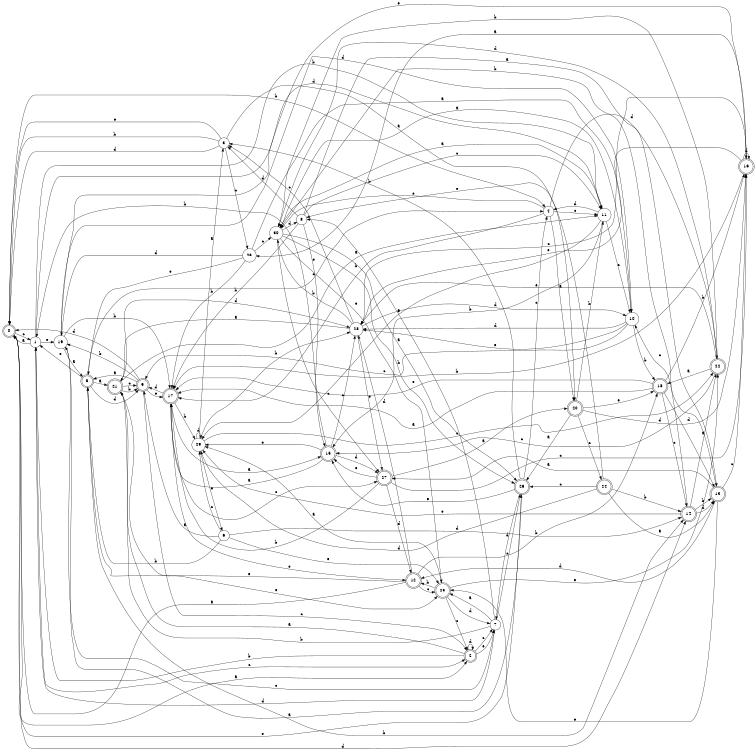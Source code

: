 digraph n25_10 {
__start0 [label="" shape="none"];

rankdir=LR;
size="8,5";

s0 [style="rounded,filled", color="black", fillcolor="white" shape="doublecircle", label="0"];
s1 [style="filled", color="black", fillcolor="white" shape="circle", label="1"];
s2 [style="rounded,filled", color="black", fillcolor="white" shape="doublecircle", label="2"];
s3 [style="filled", color="black", fillcolor="white" shape="circle", label="3"];
s4 [style="filled", color="black", fillcolor="white" shape="circle", label="4"];
s5 [style="rounded,filled", color="black", fillcolor="white" shape="doublecircle", label="5"];
s6 [style="filled", color="black", fillcolor="white" shape="circle", label="6"];
s7 [style="filled", color="black", fillcolor="white" shape="circle", label="7"];
s8 [style="filled", color="black", fillcolor="white" shape="circle", label="8"];
s9 [style="rounded,filled", color="black", fillcolor="white" shape="doublecircle", label="9"];
s10 [style="filled", color="black", fillcolor="white" shape="circle", label="10"];
s11 [style="filled", color="black", fillcolor="white" shape="circle", label="11"];
s12 [style="rounded,filled", color="black", fillcolor="white" shape="doublecircle", label="12"];
s13 [style="rounded,filled", color="black", fillcolor="white" shape="doublecircle", label="13"];
s14 [style="rounded,filled", color="black", fillcolor="white" shape="doublecircle", label="14"];
s15 [style="rounded,filled", color="black", fillcolor="white" shape="doublecircle", label="15"];
s16 [style="rounded,filled", color="black", fillcolor="white" shape="doublecircle", label="16"];
s17 [style="rounded,filled", color="black", fillcolor="white" shape="doublecircle", label="17"];
s18 [style="rounded,filled", color="black", fillcolor="white" shape="doublecircle", label="18"];
s19 [style="filled", color="black", fillcolor="white" shape="circle", label="19"];
s20 [style="rounded,filled", color="black", fillcolor="white" shape="doublecircle", label="20"];
s21 [style="rounded,filled", color="black", fillcolor="white" shape="doublecircle", label="21"];
s22 [style="rounded,filled", color="black", fillcolor="white" shape="doublecircle", label="22"];
s23 [style="filled", color="black", fillcolor="white" shape="circle", label="23"];
s24 [style="rounded,filled", color="black", fillcolor="white" shape="doublecircle", label="24"];
s25 [style="rounded,filled", color="black", fillcolor="white" shape="doublecircle", label="25"];
s26 [style="rounded,filled", color="black", fillcolor="white" shape="doublecircle", label="26"];
s27 [style="rounded,filled", color="black", fillcolor="white" shape="doublecircle", label="27"];
s28 [style="filled", color="black", fillcolor="white" shape="circle", label="28"];
s29 [style="filled", color="black", fillcolor="white" shape="circle", label="29"];
s30 [style="filled", color="black", fillcolor="white" shape="circle", label="30"];
s0 -> s2 [label="a"];
s0 -> s4 [label="b"];
s0 -> s1 [label="c"];
s0 -> s14 [label="d"];
s0 -> s26 [label="e"];
s1 -> s0 [label="a"];
s1 -> s11 [label="b"];
s1 -> s2 [label="c"];
s1 -> s11 [label="d"];
s1 -> s19 [label="e"];
s2 -> s21 [label="a"];
s2 -> s1 [label="b"];
s2 -> s7 [label="c"];
s2 -> s2 [label="d"];
s2 -> s7 [label="e"];
s3 -> s20 [label="a"];
s3 -> s0 [label="b"];
s3 -> s23 [label="c"];
s3 -> s0 [label="d"];
s3 -> s0 [label="e"];
s4 -> s20 [label="a"];
s4 -> s17 [label="b"];
s4 -> s11 [label="c"];
s4 -> s22 [label="d"];
s4 -> s30 [label="e"];
s5 -> s21 [label="a"];
s5 -> s14 [label="b"];
s5 -> s4 [label="c"];
s5 -> s9 [label="d"];
s5 -> s1 [label="e"];
s6 -> s9 [label="a"];
s6 -> s5 [label="b"];
s6 -> s29 [label="c"];
s6 -> s14 [label="d"];
s6 -> s25 [label="e"];
s7 -> s25 [label="a"];
s7 -> s21 [label="b"];
s7 -> s26 [label="c"];
s7 -> s1 [label="d"];
s7 -> s8 [label="e"];
s8 -> s13 [label="a"];
s8 -> s17 [label="b"];
s8 -> s11 [label="c"];
s8 -> s3 [label="d"];
s8 -> s15 [label="e"];
s9 -> s5 [label="a"];
s9 -> s19 [label="b"];
s9 -> s2 [label="c"];
s9 -> s0 [label="d"];
s9 -> s17 [label="e"];
s10 -> s30 [label="a"];
s10 -> s18 [label="b"];
s10 -> s9 [label="c"];
s10 -> s28 [label="d"];
s10 -> s28 [label="e"];
s11 -> s30 [label="a"];
s11 -> s15 [label="b"];
s11 -> s10 [label="c"];
s11 -> s4 [label="d"];
s11 -> s29 [label="e"];
s12 -> s0 [label="a"];
s12 -> s18 [label="b"];
s12 -> s25 [label="c"];
s12 -> s28 [label="d"];
s12 -> s5 [label="e"];
s13 -> s27 [label="a"];
s13 -> s30 [label="b"];
s13 -> s16 [label="c"];
s13 -> s12 [label="d"];
s13 -> s25 [label="e"];
s14 -> s22 [label="a"];
s14 -> s13 [label="b"];
s14 -> s10 [label="c"];
s14 -> s13 [label="d"];
s14 -> s29 [label="e"];
s15 -> s17 [label="a"];
s15 -> s1 [label="b"];
s15 -> s28 [label="c"];
s15 -> s27 [label="d"];
s15 -> s29 [label="e"];
s16 -> s23 [label="a"];
s16 -> s17 [label="b"];
s16 -> s28 [label="c"];
s16 -> s16 [label="d"];
s16 -> s28 [label="e"];
s17 -> s15 [label="a"];
s17 -> s29 [label="b"];
s17 -> s27 [label="c"];
s17 -> s9 [label="d"];
s17 -> s12 [label="e"];
s18 -> s17 [label="a"];
s18 -> s16 [label="b"];
s18 -> s14 [label="c"];
s18 -> s13 [label="d"];
s18 -> s17 [label="e"];
s19 -> s5 [label="a"];
s19 -> s17 [label="b"];
s19 -> s7 [label="c"];
s19 -> s10 [label="d"];
s19 -> s16 [label="e"];
s20 -> s26 [label="a"];
s20 -> s11 [label="b"];
s20 -> s24 [label="c"];
s20 -> s16 [label="d"];
s20 -> s18 [label="e"];
s21 -> s11 [label="a"];
s21 -> s9 [label="b"];
s21 -> s9 [label="c"];
s21 -> s28 [label="d"];
s21 -> s25 [label="e"];
s22 -> s18 [label="a"];
s22 -> s30 [label="b"];
s22 -> s15 [label="c"];
s22 -> s30 [label="d"];
s22 -> s28 [label="e"];
s23 -> s10 [label="a"];
s23 -> s17 [label="b"];
s23 -> s30 [label="c"];
s23 -> s19 [label="d"];
s23 -> s5 [label="e"];
s24 -> s13 [label="a"];
s24 -> s14 [label="b"];
s24 -> s26 [label="c"];
s24 -> s29 [label="d"];
s24 -> s8 [label="e"];
s25 -> s29 [label="a"];
s25 -> s12 [label="b"];
s25 -> s2 [label="c"];
s25 -> s7 [label="d"];
s25 -> s22 [label="e"];
s26 -> s19 [label="a"];
s26 -> s3 [label="b"];
s26 -> s4 [label="c"];
s26 -> s7 [label="d"];
s26 -> s15 [label="e"];
s27 -> s20 [label="a"];
s27 -> s17 [label="b"];
s27 -> s16 [label="c"];
s27 -> s12 [label="d"];
s27 -> s15 [label="e"];
s28 -> s21 [label="a"];
s28 -> s30 [label="b"];
s28 -> s3 [label="c"];
s28 -> s10 [label="d"];
s28 -> s27 [label="e"];
s29 -> s3 [label="a"];
s29 -> s28 [label="b"];
s29 -> s22 [label="c"];
s29 -> s29 [label="d"];
s29 -> s6 [label="e"];
s30 -> s26 [label="a"];
s30 -> s26 [label="b"];
s30 -> s27 [label="c"];
s30 -> s8 [label="d"];
s30 -> s25 [label="e"];

}